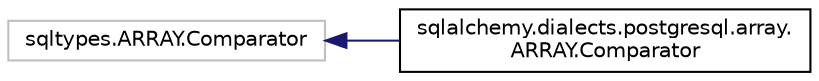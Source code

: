 digraph "Graphical Class Hierarchy"
{
 // LATEX_PDF_SIZE
  edge [fontname="Helvetica",fontsize="10",labelfontname="Helvetica",labelfontsize="10"];
  node [fontname="Helvetica",fontsize="10",shape=record];
  rankdir="LR";
  Node2931 [label="sqltypes.ARRAY.Comparator",height=0.2,width=0.4,color="grey75", fillcolor="white", style="filled",tooltip=" "];
  Node2931 -> Node0 [dir="back",color="midnightblue",fontsize="10",style="solid",fontname="Helvetica"];
  Node0 [label="sqlalchemy.dialects.postgresql.array.\lARRAY.Comparator",height=0.2,width=0.4,color="black", fillcolor="white", style="filled",URL="$classsqlalchemy_1_1dialects_1_1postgresql_1_1array_1_1ARRAY_1_1Comparator.html",tooltip=" "];
}
